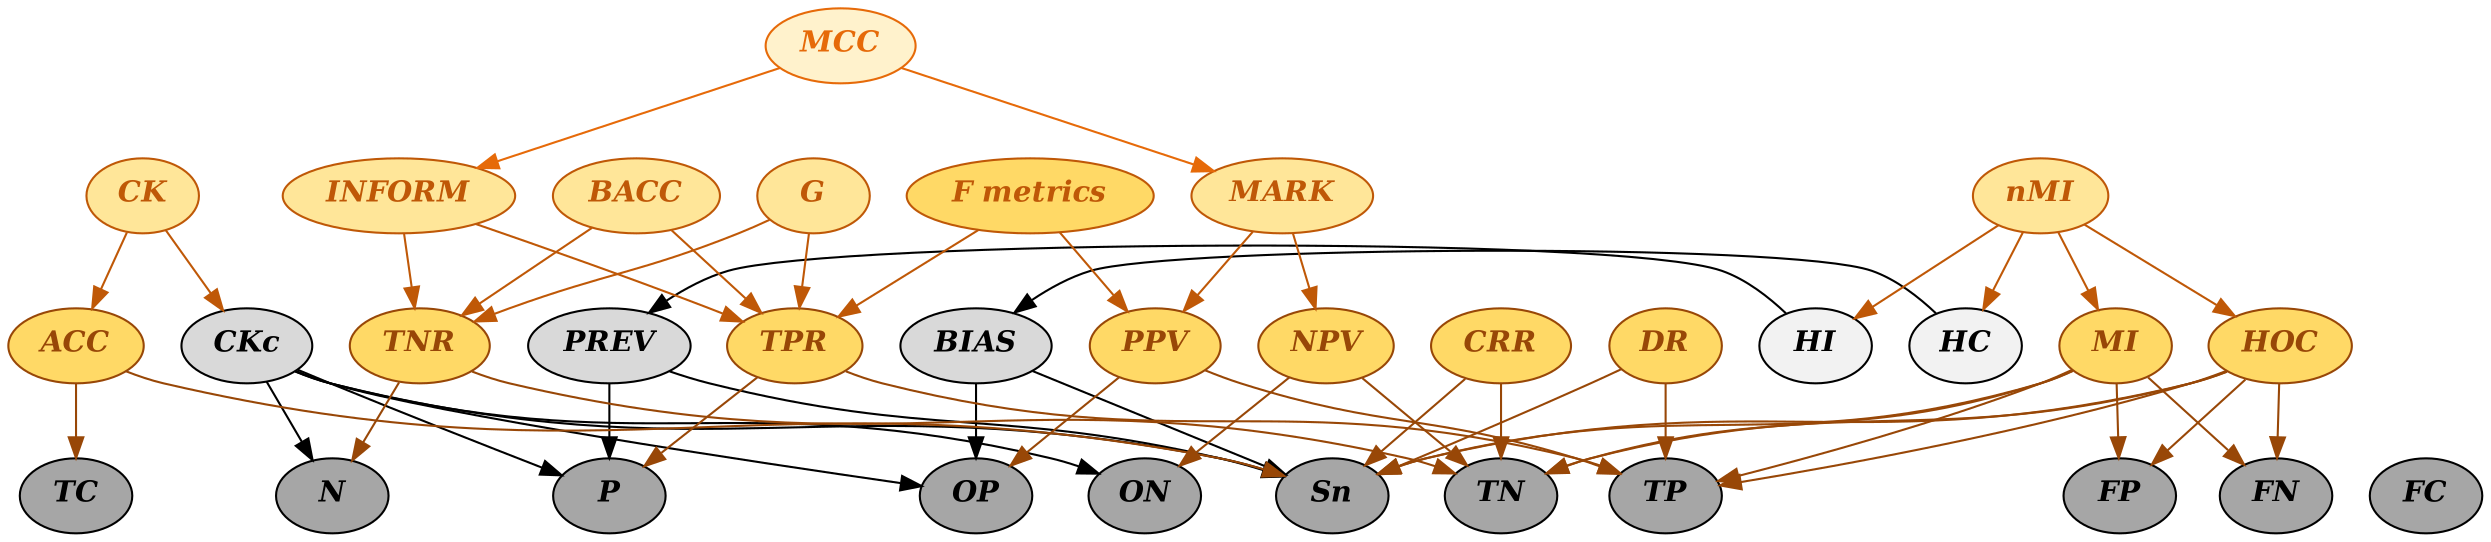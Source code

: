 ﻿# Binary Classification Performance Metrics/Measures Dependency Graph
# Author: Gürol Canbek, gurol44@gmail.com
# Version: 1.3
# Date: 19 September 2017
# Copyright (C) 2017 Gürol Canbek, All Rights Reserved
digraph BinClassRoadMap {
	size = "320, 240"
	dpi = 96.0
	# subgraph cluster_base_measures {
	# 	TP FP FN TN
	# 	label="BaseMeasures" 
	# }

	# Nodes for base measures
	TP[label=<<b><i>TP</i></b>> style="filled" fillcolor="#A6A6A6" fontcolor="#000000" penwidth=1.0]
	FP[label=<<b><i>FP</i></b>> style="filled" fillcolor="#A6A6A6" fontcolor="#000000" penwidth=1.0]
	FN[label=<<b><i>FN</i></b>> style="filled" fillcolor="#A6A6A6" fontcolor="#000000" penwidth=1.0]
	TN[label=<<b><i>TN</i></b>> style="filled" fillcolor="#A6A6A6" fontcolor="#000000" penwidth=1.0]
	# Nodes for 1st level measures
	P[label=<<b><i>P</i></b>> style="filled" fillcolor="#A6A6A6" fontcolor="#000000" penwidth=1.0]
	N[label=<<b><i>N</i></b>> style="filled" fillcolor="#A6A6A6" fontcolor="#000000" penwidth=1.0]
	OP[label=<<b><i>OP</i></b>> style="filled" fillcolor="#A6A6A6" fontcolor="#000000" penwidth=1.0]
	ON[label=<<b><i>ON</i></b>> style="filled" fillcolor="#A6A6A6" fontcolor="#000000" penwidth=1.0]
	TC[label=<<b><i>TC</i></b>> style="filled" fillcolor="#A6A6A6" fontcolor="#000000" penwidth=1.0]
	FC[label=<<b><i>FC</i></b>> style="filled" fillcolor="#A6A6A6" fontcolor="#000000" penwidth=1.0]
	Sn[label=<<b><i>Sn</i></b>> style="filled" fillcolor="#A6A6A6" fontcolor="black" penwidth=1.0]
	# Nodes for 2nd level measures
	PREV[label=<<b><i>PREV</i></b>> style="filled" fillcolor="#d9d9d9" fontcolor="black" penwidth=1.0]
	BIAS[label=<<b><i>BIAS</i></b>> style="filled" fillcolor="#d9d9d9" fontcolor="black" penwidth=1.0]
	# SKEW[label=<<b><i>SKEW</i></b>> style="filled" fillcolor="#d9d9d9" fontcolor="black" penwidth=1.0]
	# NIR[label=<<b><i>NIR</i></b>> style="filled" fillcolor="#d9d9d9" fontcolor="black" penwidth=1.0]
	# NER[label=<<b><i>NER</i></b>> style="filled" fillcolor="#d9d9d9" fontcolor="black" penwidth=1.0]
	CKc[label=<<b><i>CKc</i></b>> style="filled" fillcolor="#d9d9d9" fontcolor="black" penwidth=1.0]
	# LRP[label=<<b><i>LRP</i></b>> style="filled" fillcolor="#d9d9d9" fontcolor="black" penwidth=1.0]
	# LRN[label=<<b><i>LRN</i></b>> style="filled" fillcolor="#d9d9d9" fontcolor="black" penwidth=1.0]
	# DPR[label=<<b><i>DPR</i></b>> style="filled" fillcolor="#d9d9d9" fontcolor="black" penwidth=1.0]
	# Nodes for 3rd level measures
	# OR[label=<<b><i>OR</i></b>> style="filled" fillcolor="#f2f2f2" fontcolor="black" penwidth=6.0]
	# DP[label=<<b><i>DP</i></b>> style="filled" fillcolor="#f2f2f2" fontcolor="black" penwidth=6.0]
	HI[label=<<b><i>HI</i></b>> style="filled" fillcolor="#f2f2f2" fontcolor="black" penwidth=1.0]
	HC[label=<<b><i>HC</i></b>> style="filled" fillcolor="#f2f2f2" fontcolor="black" penwidth=1.0]

	# Nodes for base metrics
	TPR[label=<<b><i>TPR</i></b>> style="filled" color="#984707" fillcolor="#ffd966" fontcolor="#984707" penwidth=1.0]
	# FNR[label=<<b><i>FNR</i></b>> style="filled" color="#984707" fillcolor="#ffd966" fontcolor="#a6a6a6" penwidth=1.0]
	TNR[label=<<b><i>TNR</i></b>> style="filled" color="#984707" fillcolor="#ffd966" fontcolor="#984707" penwidth=1.0]
	# FPR[label=<<b><i>FPR</i></b>> style="filled" color="#984707" fillcolor="#ffd966" fontcolor="#a6a6a6" penwidth=1.0]
	PPV[label=<<b><i>PPV</i></b>> style="filled" color="#984707" fillcolor="#ffd966" fontcolor="#984707" penwidth=1.0]
	# FDR[label=<<b><i>FDR</i></b>> style="filled" color="#984707" fillcolor="#ffd966" fontcolor="#a6a6a6" penwidth=1.0]
	# FOR[label=<<b><i>FOR</i></b>> style="filled" color="#984707" fillcolor="#ffd966" fontcolor="#a6a6a6" penwidth=1.0]
	NPV[label=<<b><i>NPV</i></b>> style="filled" color="#984707" fillcolor="#ffd966" fontcolor="#984707" penwidth=1.0]
	ACC[label=<<b><i>ACC</i></b>> style="filled" color="#984707" fillcolor="#ffd966" fontcolor="#984707" penwidth=1.0]
	# MCR[label=<<b><i>MCR</i></b>> style="filled" color="#984707" fillcolor="#ffd966" fontcolor="#a6a6a6" penwidth=1.0]
	DR[label=<<b><i>DR</i></b>> style="filled" color="#984707" fillcolor="#ffd966" fontcolor="#984707" penwidth=1.0]
	CRR[label=<<b><i>CRR</i></b>> style="filled" color="#984707" fillcolor="#ffd966" fontcolor="#984707" penwidth=1.0]
	HOC[label=<<b><i>HOC</i></b>> style="filled" color="#984707" fillcolor="#ffd966" fontcolor="#984707" penwidth=1.0]
	MI[label=<<b><i>MI</i></b>> style="filled" color="#984707" fillcolor="#ffd966" fontcolor="#984707" penwidth=1.0]
	# Nodes for 1st level metrics
	INFORM[label=<<b><i>INFORM</i></b>> style="filled" color="#bf5807" fillcolor="#ffe699" fontcolor="#bf5807" penwidth=1.0]
	MARK[label=<<b><i>MARK</i></b>> style="filled" color="#bf5807" fillcolor="#ffe699" fontcolor="#bf5807" penwidth=1.0]
	BACC[label=<<b><i>BACC</i></b>> style="filled" color="#bf5807" fillcolor="#ffe699" fontcolor="#bf5807" penwidth=1.0]
	G[label=<<b><i>G</i></b>> style="filled" color="#bf5807" fillcolor="#ffe699" fontcolor="#bf5807" penwidth=1.0]
	F[label=<<b><i>F metrics</i></b>> style="filled" color="#bf5807" fillcolor="#ffd966" fontcolor="#bf5807" penwidth=1.0]
	CK[label=<<b><i>CK</i></b>> style="filled" color="#bf5807" fillcolor="#ffe699" fontcolor="#bf5807" penwidth=1.0]
	nMI[label=<<b><i>nMI</i></b>> style="filled" color="#bf5807" fillcolor="#ffe699" fontcolor="#bf5807" penwidth=1.0]
	# Nodes for 2nd level metric
	MCC[label=<<b><i>MCC</i></b>> style="filled" color="#e66a09" fillcolor="#fff2cc" fontcolor="#e66a09" penwidth=1.0]

	# Edges for measures dependencies
	# P -> TP
	# P -> FN
	# N -> FP
	# N -> TN
	# OP -> TP
	# OP -> FP
	# ON -> FN
	# ON -> TN
	# TC -> TP
	# TC -> TN
	# FC -> FP
	# FC -> FN
	# Sn -> TP
	# Sn -> FP
	# Sn -> TN
	# Sn -> FN
	# Sn -> P
	# Sn -> N
	# Sn -> OP
	# Sn -> ON
	# Sn -> TC
	# Sn -> FC
	PREV -> P
	PREV -> Sn
	BIAS -> OP
	BIAS -> Sn
	# SKEW -> N [label="14.1"]
	# SKEW -> P [label="14.2"]
	# NIR -> P [label="15.1"]
	# NIR -> N [label="15.2"]
	# NIR -> Sn [label="15.3"]
	# NER -> N [label="16.1"]
	# NER -> Sn [label="16.2"]
	CKc -> P
	CKc -> OP
	CKc -> N
	CKc -> ON
	CKc -> Sn
	# DPR -> TPR [label="18.1"]
	# Z(1-TNR)
	# DPR -> FPR [label="18.2"]
	# LRP -> TPR [label="19.1"]
	# LRP -> FPR [label="19.2"]
	# LRN -> FNR [label="20.1"]
	# LRN -> TNR [label="20.2"]
	# OR -> LRP [label="21.1"]
	# OR -> LRN [label="21.2"]
	# DP -> LRP [label="22.1"]
	# DP -> LRN [label="22.2"]
	# DP -> OR [style="dotted"]
	HI -> PREV
	HC -> BIAS

	# {rank=same DP OR}
	
	# Edges for metrics dependencies
	TPR -> TP [color="#984707"]
	TPR -> P [color="#984707"]
	# FNR -> FN [color="#984707"]
	# FNR -> P [color="#984707"]
	TNR -> TN [color="#984707"]
	TNR -> N [color="#984707"]
	# FPR -> FP [color="#984707"]
	# FPR -> N [color="#984707"]
	PPV -> TP [color="#984707"]
	PPV -> OP [color="#984707"]
	# FDR -> FP [color="#984707"]
	# FDR -> OP [color="#984707"]
	# FOR -> FN [color="#984707"]
	# FOR -> ON [color="#984707"]
	NPV -> TN [color="#984707"]
	NPV -> ON [color="#984707"]
	ACC -> TC [color="#984707"]
	ACC -> Sn [color="#984707"]
	# MCR -> FC [color="#984707"]
	# MCR -> Sn [color="#984707"]
	# MCR -> ACC [
	DR -> TP [color="#984707"]
	DR -> Sn [color="#984707"]
	CRR -> TN [color="#984707"]
	CRR -> Sn [color="#984707"]
	
	HOC -> TP [color="#984707"]
	HOC -> FP [color="#984707"]
	HOC -> FN [color="#984707"]
	HOC -> TN [color="#984707"]
	HOC -> Sn [color="#984707"]

	MI -> TP [color="#984707"]
	MI -> FP [color="#984707"]
	MI -> FN [color="#984707"]
	MI -> TN [color="#984707"]
	MI -> Sn [color="#984707"]
	# MI -> PREV [color="#984707"]
	# MI -> BIAS [color="#984707"]

	# 1st level metrics
	INFORM -> TPR [color="#bf5807"]
	INFORM -> TNR [color="#bf5807"]
	MARK -> PPV [color="#bf5807"]
	MARK -> NPV [color="#bf5807"]
	BACC -> TPR [color="#bf5807"]
	BACC -> TNR [color="#bf5807"]
	G -> TPR [color="#bf5807"]
	G -> TNR [color="#bf5807"]
	F -> PPV [color="#bf5807"]
	F -> TPR [color="#bf5807"]
	CK -> ACC [color="#bf5807"]
	CK -> CKc [color="#bf5807"]
	nMI -> HI [color="#bf5807"]
	nMI -> HC [color="#bf5807"]
	nMI -> HOC [color="#bf5807"]
	nMI -> MI [color="#bf5807"]
	# 2nd level metric
	MCC -> INFORM [color="#e66a09"]
	MCC -> MARK [color="#e66a09"]

	{rank=same TP FP FN TN}
    {rank=same TC FC}
	{rank=same HC BIAS HI PREV}
	# {rank=same P N OP ON TC FC}
	# {rank=same TPR FPR FNR TNR}
	# {rank=same PPV FDR FOR NPV}
}